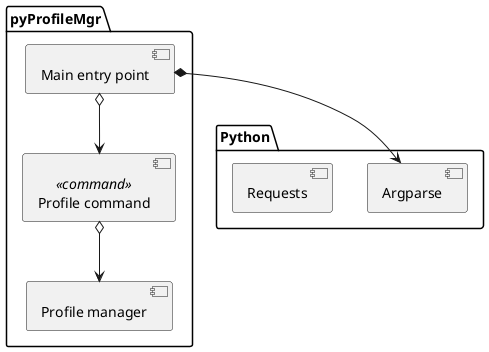 @startuml ArchitectureDiagram

package "pyProfileMgr" {
  component "Main entry point" as main
  component "Profile command" <<command>> as cmd_profile
  component "Profile manager" as profile_mgr
}

package "Python" as python {
  component "Argparse" as argparse
  component "Requests" as requests
}

main o--> cmd_profile
cmd_profile o--> profile_mgr
main *--> argparse

@enduml

